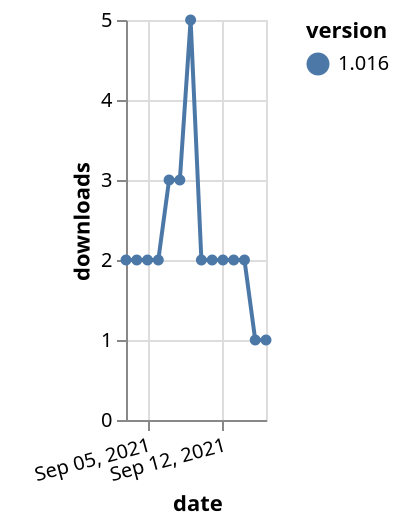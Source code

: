{"$schema": "https://vega.github.io/schema/vega-lite/v5.json", "description": "A simple bar chart with embedded data.", "data": {"values": [{"date": "2021-09-03", "total": 2473, "delta": 2, "version": "1.016"}, {"date": "2021-09-04", "total": 2475, "delta": 2, "version": "1.016"}, {"date": "2021-09-05", "total": 2477, "delta": 2, "version": "1.016"}, {"date": "2021-09-06", "total": 2479, "delta": 2, "version": "1.016"}, {"date": "2021-09-07", "total": 2482, "delta": 3, "version": "1.016"}, {"date": "2021-09-08", "total": 2485, "delta": 3, "version": "1.016"}, {"date": "2021-09-09", "total": 2490, "delta": 5, "version": "1.016"}, {"date": "2021-09-10", "total": 2492, "delta": 2, "version": "1.016"}, {"date": "2021-09-11", "total": 2494, "delta": 2, "version": "1.016"}, {"date": "2021-09-12", "total": 2496, "delta": 2, "version": "1.016"}, {"date": "2021-09-13", "total": 2498, "delta": 2, "version": "1.016"}, {"date": "2021-09-14", "total": 2500, "delta": 2, "version": "1.016"}, {"date": "2021-09-15", "total": 2501, "delta": 1, "version": "1.016"}, {"date": "2021-09-16", "total": 2502, "delta": 1, "version": "1.016"}]}, "width": "container", "mark": {"type": "line", "point": {"filled": true}}, "encoding": {"x": {"field": "date", "type": "temporal", "timeUnit": "yearmonthdate", "title": "date", "axis": {"labelAngle": -15}}, "y": {"field": "delta", "type": "quantitative", "title": "downloads"}, "color": {"field": "version", "type": "nominal"}, "tooltip": {"field": "delta"}}}
